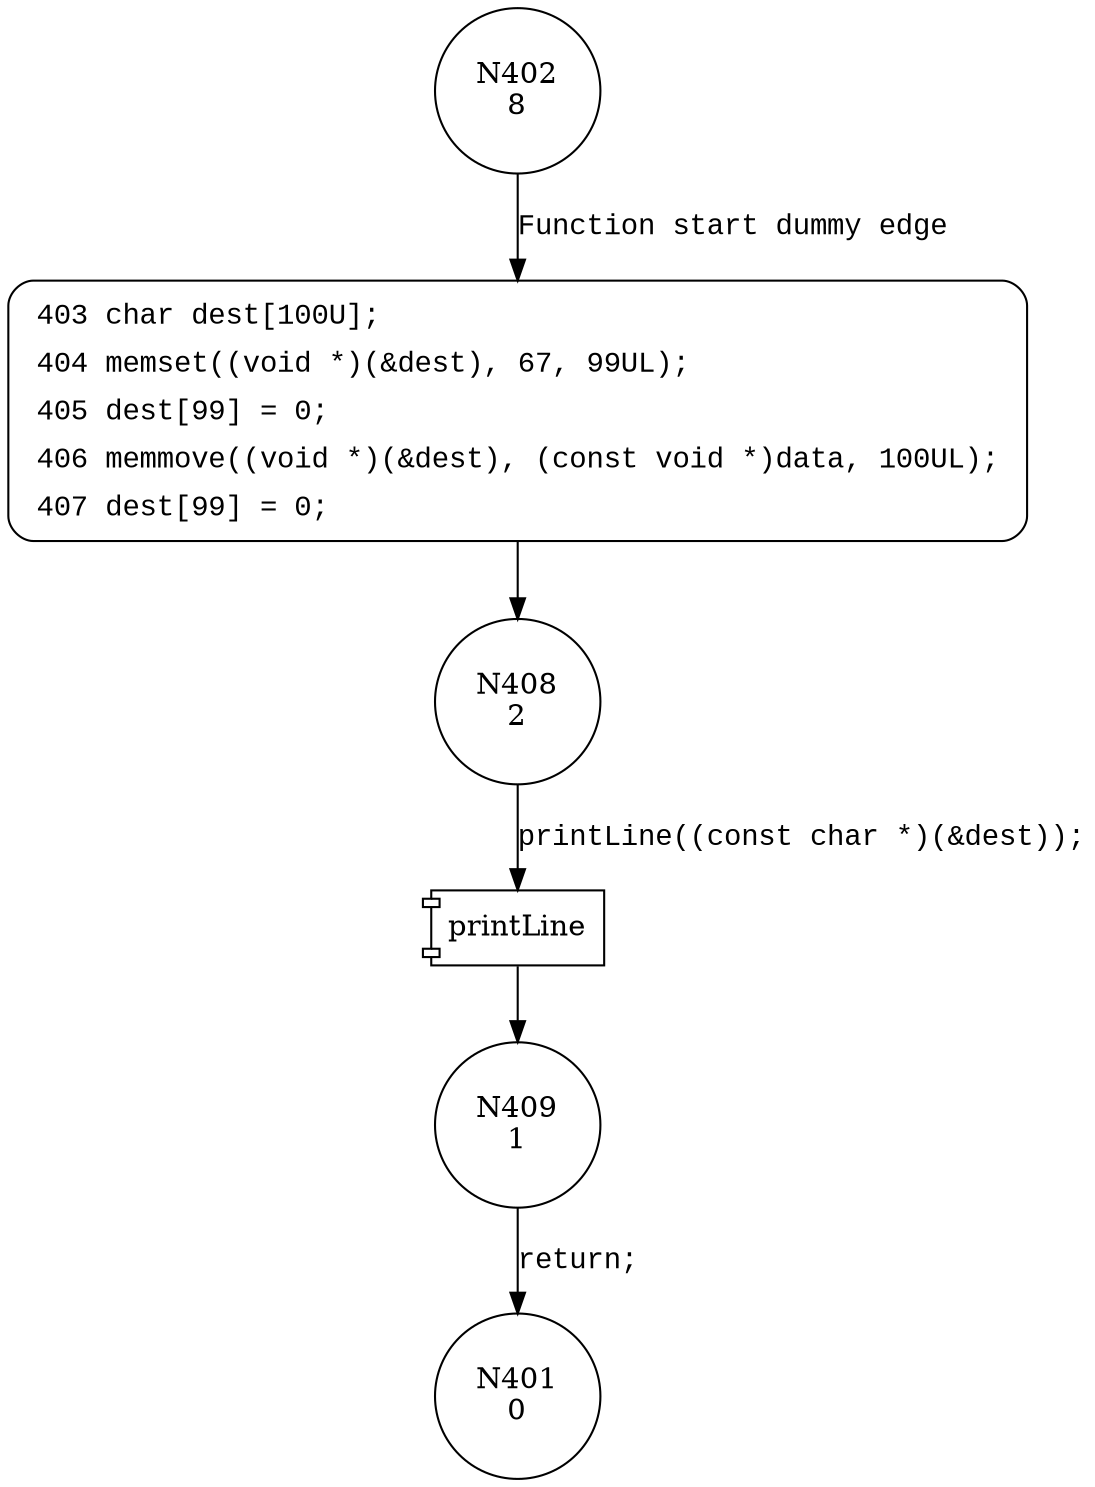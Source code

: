 digraph CWE127_Buffer_Underread__malloc_char_memmove_54e_goodG2BSink {
402 [shape="circle" label="N402\n8"]
403 [shape="circle" label="N403\n7"]
408 [shape="circle" label="N408\n2"]
409 [shape="circle" label="N409\n1"]
401 [shape="circle" label="N401\n0"]
403 [style="filled,bold" penwidth="1" fillcolor="white" fontname="Courier New" shape="Mrecord" label=<<table border="0" cellborder="0" cellpadding="3" bgcolor="white"><tr><td align="right">403</td><td align="left">char dest[100U];</td></tr><tr><td align="right">404</td><td align="left">memset((void *)(&amp;dest), 67, 99UL);</td></tr><tr><td align="right">405</td><td align="left">dest[99] = 0;</td></tr><tr><td align="right">406</td><td align="left">memmove((void *)(&amp;dest), (const void *)data, 100UL);</td></tr><tr><td align="right">407</td><td align="left">dest[99] = 0;</td></tr></table>>]
403 -> 408[label=""]
402 -> 403 [label="Function start dummy edge" fontname="Courier New"]
100008 [shape="component" label="printLine"]
408 -> 100008 [label="printLine((const char *)(&dest));" fontname="Courier New"]
100008 -> 409 [label="" fontname="Courier New"]
409 -> 401 [label="return;" fontname="Courier New"]
}